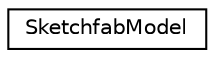 digraph "Graphical Class Hierarchy"
{
 // INTERACTIVE_SVG=YES
 // LATEX_PDF_SIZE
  edge [fontname="Helvetica",fontsize="10",labelfontname="Helvetica",labelfontsize="10"];
  node [fontname="Helvetica",fontsize="10",shape=record];
  rankdir="LR";
  Node0 [label="SketchfabModel",height=0.2,width=0.4,color="black", fillcolor="white", style="filled",URL="$class_sketchfab_model.html",tooltip=" "];
}
